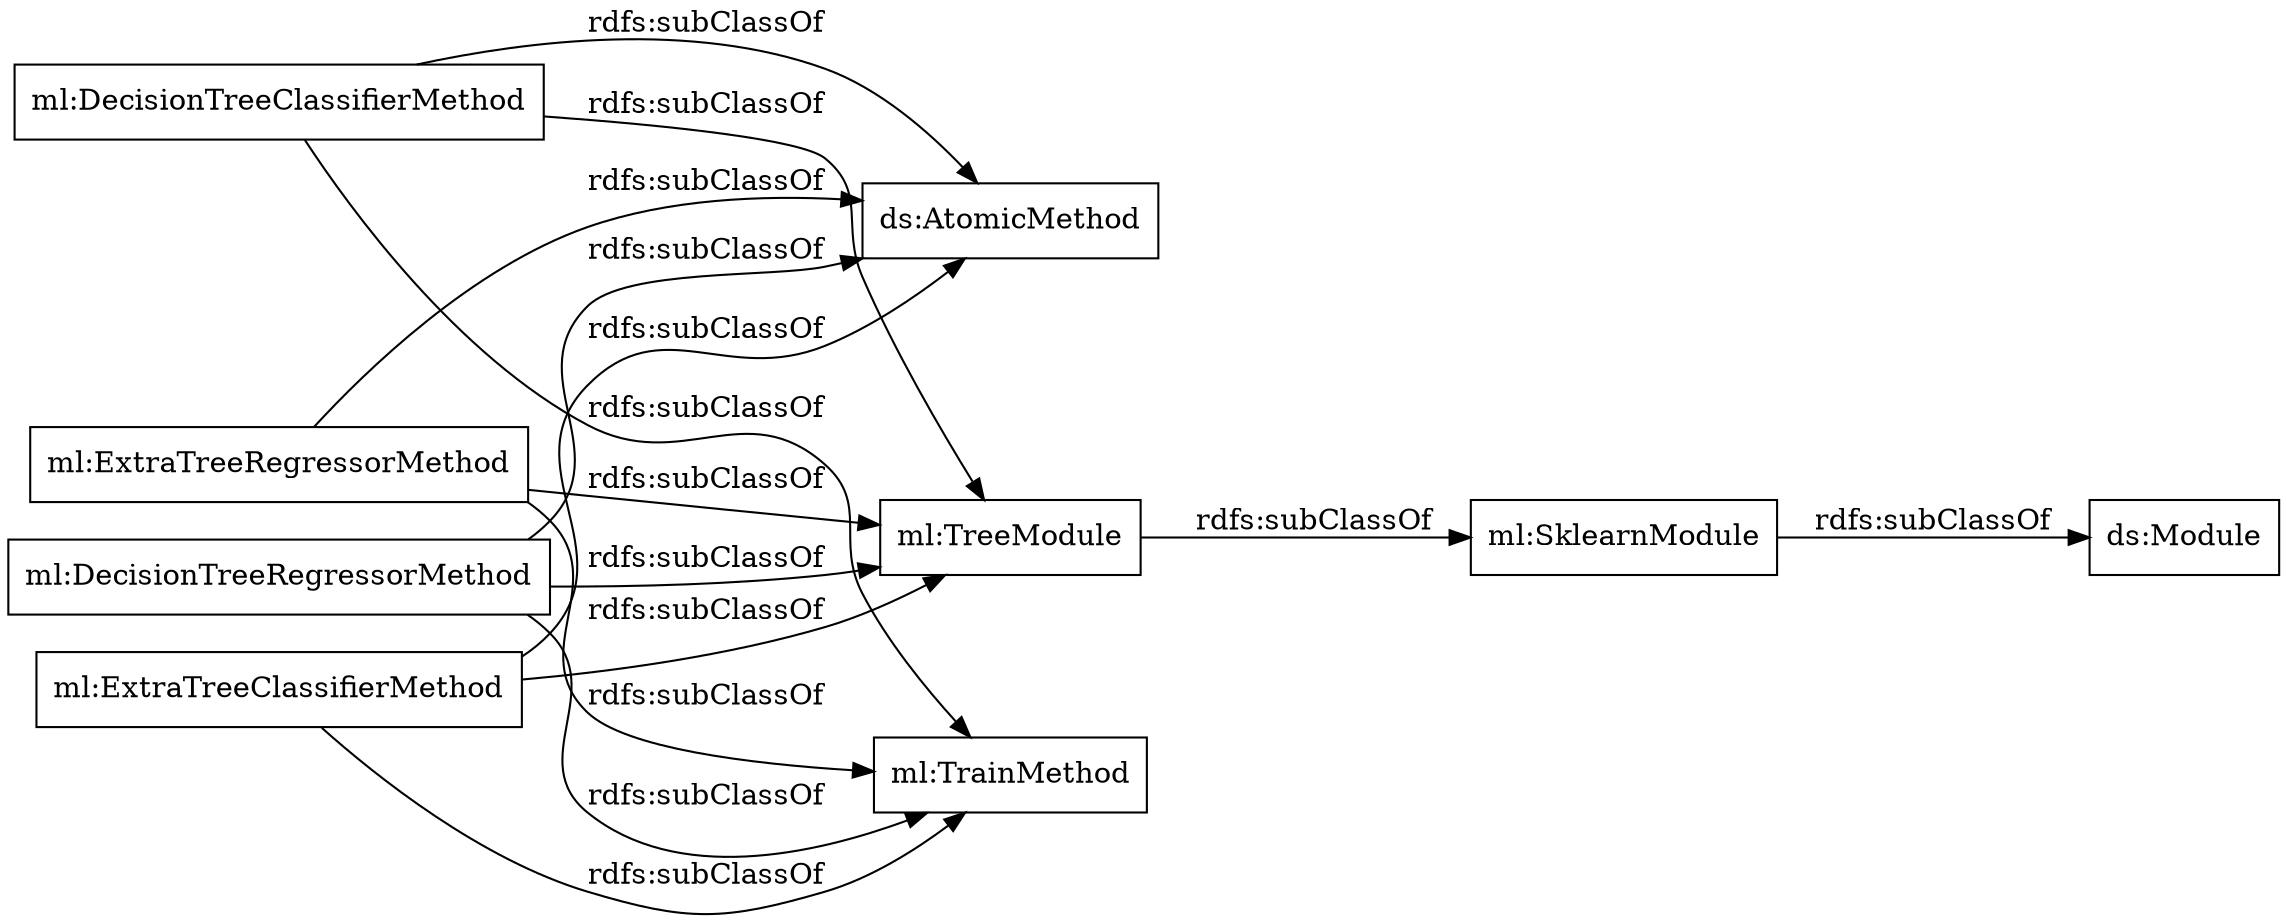 digraph ar2dtool_diagram { 
rankdir=LR;
size="1000"
node [shape = rectangle, color="black"]; "ml:ExtraTreeClassifierMethod" "ml:DecisionTreeClassifierMethod" "ml:ExtraTreeRegressorMethod" "ml:DecisionTreeRegressorMethod" "ml:TreeModule" "ml:SklearnModule" ; /*classes style*/
	"ml:SklearnModule" -> "ds:Module" [ label = "rdfs:subClassOf" ];
	"ml:ExtraTreeRegressorMethod" -> "ml:TreeModule" [ label = "rdfs:subClassOf" ];
	"ml:ExtraTreeRegressorMethod" -> "ml:TrainMethod" [ label = "rdfs:subClassOf" ];
	"ml:ExtraTreeRegressorMethod" -> "ds:AtomicMethod" [ label = "rdfs:subClassOf" ];
	"ml:DecisionTreeClassifierMethod" -> "ml:TreeModule" [ label = "rdfs:subClassOf" ];
	"ml:DecisionTreeClassifierMethod" -> "ml:TrainMethod" [ label = "rdfs:subClassOf" ];
	"ml:DecisionTreeClassifierMethod" -> "ds:AtomicMethod" [ label = "rdfs:subClassOf" ];
	"ml:TreeModule" -> "ml:SklearnModule" [ label = "rdfs:subClassOf" ];
	"ml:DecisionTreeRegressorMethod" -> "ml:TreeModule" [ label = "rdfs:subClassOf" ];
	"ml:DecisionTreeRegressorMethod" -> "ml:TrainMethod" [ label = "rdfs:subClassOf" ];
	"ml:DecisionTreeRegressorMethod" -> "ds:AtomicMethod" [ label = "rdfs:subClassOf" ];
	"ml:ExtraTreeClassifierMethod" -> "ml:TreeModule" [ label = "rdfs:subClassOf" ];
	"ml:ExtraTreeClassifierMethod" -> "ml:TrainMethod" [ label = "rdfs:subClassOf" ];
	"ml:ExtraTreeClassifierMethod" -> "ds:AtomicMethod" [ label = "rdfs:subClassOf" ];

}
